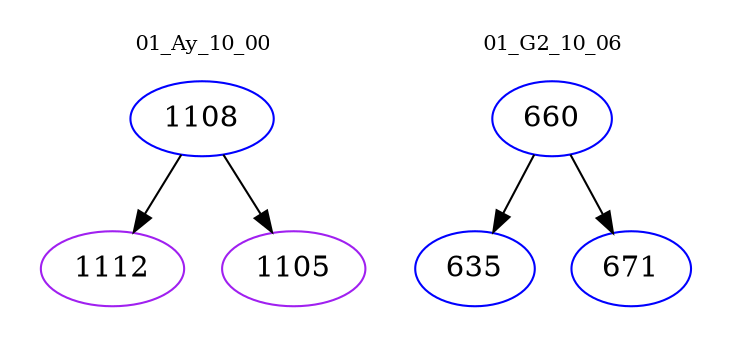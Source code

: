 digraph{
subgraph cluster_0 {
color = white
label = "01_Ay_10_00";
fontsize=10;
T0_1108 [label="1108", color="blue"]
T0_1108 -> T0_1112 [color="black"]
T0_1112 [label="1112", color="purple"]
T0_1108 -> T0_1105 [color="black"]
T0_1105 [label="1105", color="purple"]
}
subgraph cluster_1 {
color = white
label = "01_G2_10_06";
fontsize=10;
T1_660 [label="660", color="blue"]
T1_660 -> T1_635 [color="black"]
T1_635 [label="635", color="blue"]
T1_660 -> T1_671 [color="black"]
T1_671 [label="671", color="blue"]
}
}
